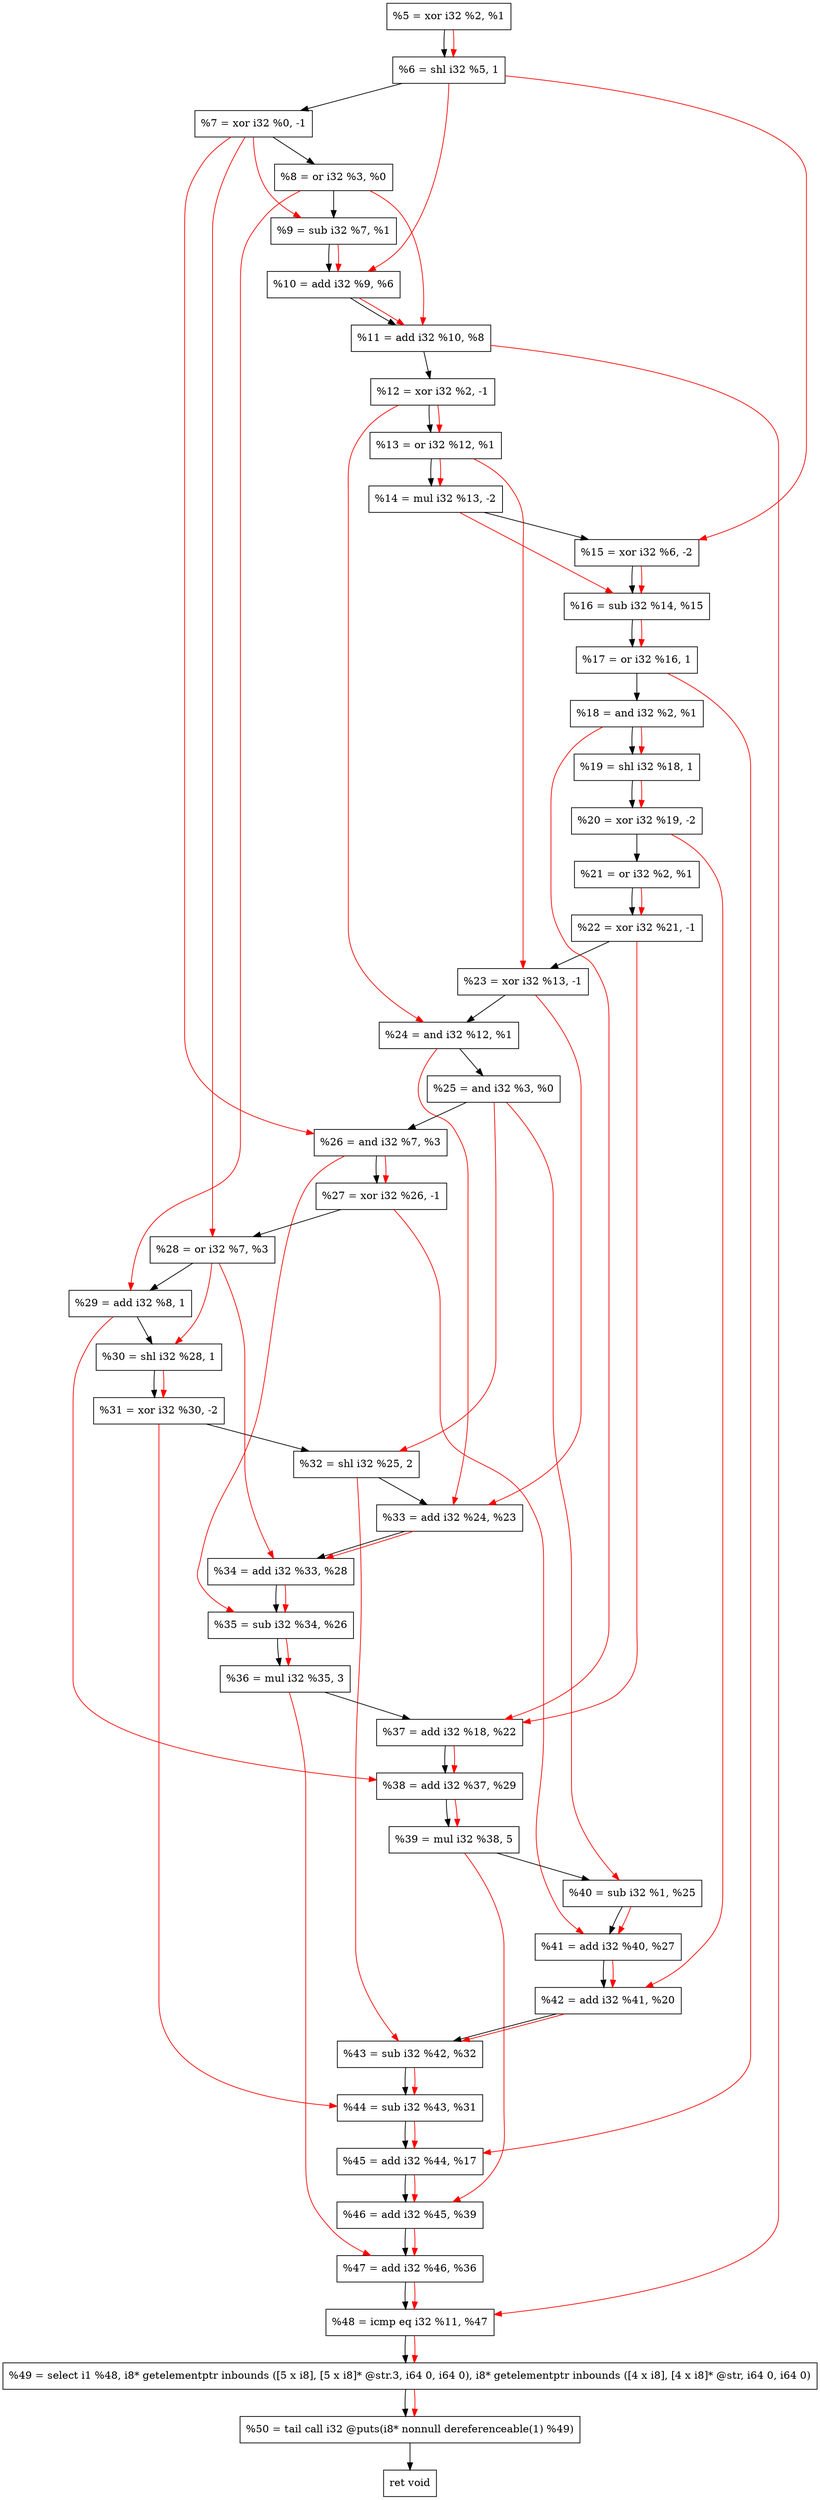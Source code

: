 digraph "DFG for'crackme' function" {
	Node0x6cdb70[shape=record, label="  %5 = xor i32 %2, %1"];
	Node0x6ce1f0[shape=record, label="  %6 = shl i32 %5, 1"];
	Node0x6ce290[shape=record, label="  %7 = xor i32 %0, -1"];
	Node0x6ce300[shape=record, label="  %8 = or i32 %3, %0"];
	Node0x6ce370[shape=record, label="  %9 = sub i32 %7, %1"];
	Node0x6ce3e0[shape=record, label="  %10 = add i32 %9, %6"];
	Node0x6ce450[shape=record, label="  %11 = add i32 %10, %8"];
	Node0x6ce4c0[shape=record, label="  %12 = xor i32 %2, -1"];
	Node0x6ce530[shape=record, label="  %13 = or i32 %12, %1"];
	Node0x6ce5d0[shape=record, label="  %14 = mul i32 %13, -2"];
	Node0x6ce640[shape=record, label="  %15 = xor i32 %6, -2"];
	Node0x6ce6b0[shape=record, label="  %16 = sub i32 %14, %15"];
	Node0x6ce720[shape=record, label="  %17 = or i32 %16, 1"];
	Node0x6ce790[shape=record, label="  %18 = and i32 %2, %1"];
	Node0x6ce800[shape=record, label="  %19 = shl i32 %18, 1"];
	Node0x6ce870[shape=record, label="  %20 = xor i32 %19, -2"];
	Node0x6ce8e0[shape=record, label="  %21 = or i32 %2, %1"];
	Node0x6ce950[shape=record, label="  %22 = xor i32 %21, -1"];
	Node0x6ce9c0[shape=record, label="  %23 = xor i32 %13, -1"];
	Node0x6cea30[shape=record, label="  %24 = and i32 %12, %1"];
	Node0x6ceaa0[shape=record, label="  %25 = and i32 %3, %0"];
	Node0x6ceb10[shape=record, label="  %26 = and i32 %7, %3"];
	Node0x6ceb80[shape=record, label="  %27 = xor i32 %26, -1"];
	Node0x6cebf0[shape=record, label="  %28 = or i32 %7, %3"];
	Node0x6cec60[shape=record, label="  %29 = add i32 %8, 1"];
	Node0x6cecd0[shape=record, label="  %30 = shl i32 %28, 1"];
	Node0x6ced40[shape=record, label="  %31 = xor i32 %30, -2"];
	Node0x6cede0[shape=record, label="  %32 = shl i32 %25, 2"];
	Node0x6cf060[shape=record, label="  %33 = add i32 %24, %23"];
	Node0x6cf0d0[shape=record, label="  %34 = add i32 %33, %28"];
	Node0x6cf140[shape=record, label="  %35 = sub i32 %34, %26"];
	Node0x6cf1e0[shape=record, label="  %36 = mul i32 %35, 3"];
	Node0x6cf250[shape=record, label="  %37 = add i32 %18, %22"];
	Node0x6cf2c0[shape=record, label="  %38 = add i32 %37, %29"];
	Node0x6cf360[shape=record, label="  %39 = mul i32 %38, 5"];
	Node0x6cf3d0[shape=record, label="  %40 = sub i32 %1, %25"];
	Node0x6cf440[shape=record, label="  %41 = add i32 %40, %27"];
	Node0x6cf4b0[shape=record, label="  %42 = add i32 %41, %20"];
	Node0x6cf520[shape=record, label="  %43 = sub i32 %42, %32"];
	Node0x6cf590[shape=record, label="  %44 = sub i32 %43, %31"];
	Node0x6cf600[shape=record, label="  %45 = add i32 %44, %17"];
	Node0x6cf670[shape=record, label="  %46 = add i32 %45, %39"];
	Node0x6cf6e0[shape=record, label="  %47 = add i32 %46, %36"];
	Node0x6cf750[shape=record, label="  %48 = icmp eq i32 %11, %47"];
	Node0x66e268[shape=record, label="  %49 = select i1 %48, i8* getelementptr inbounds ([5 x i8], [5 x i8]* @str.3, i64 0, i64 0), i8* getelementptr inbounds ([4 x i8], [4 x i8]* @str, i64 0, i64 0)"];
	Node0x6cfbf0[shape=record, label="  %50 = tail call i32 @puts(i8* nonnull dereferenceable(1) %49)"];
	Node0x6cfc40[shape=record, label="  ret void"];
	Node0x6cdb70 -> Node0x6ce1f0;
	Node0x6ce1f0 -> Node0x6ce290;
	Node0x6ce290 -> Node0x6ce300;
	Node0x6ce300 -> Node0x6ce370;
	Node0x6ce370 -> Node0x6ce3e0;
	Node0x6ce3e0 -> Node0x6ce450;
	Node0x6ce450 -> Node0x6ce4c0;
	Node0x6ce4c0 -> Node0x6ce530;
	Node0x6ce530 -> Node0x6ce5d0;
	Node0x6ce5d0 -> Node0x6ce640;
	Node0x6ce640 -> Node0x6ce6b0;
	Node0x6ce6b0 -> Node0x6ce720;
	Node0x6ce720 -> Node0x6ce790;
	Node0x6ce790 -> Node0x6ce800;
	Node0x6ce800 -> Node0x6ce870;
	Node0x6ce870 -> Node0x6ce8e0;
	Node0x6ce8e0 -> Node0x6ce950;
	Node0x6ce950 -> Node0x6ce9c0;
	Node0x6ce9c0 -> Node0x6cea30;
	Node0x6cea30 -> Node0x6ceaa0;
	Node0x6ceaa0 -> Node0x6ceb10;
	Node0x6ceb10 -> Node0x6ceb80;
	Node0x6ceb80 -> Node0x6cebf0;
	Node0x6cebf0 -> Node0x6cec60;
	Node0x6cec60 -> Node0x6cecd0;
	Node0x6cecd0 -> Node0x6ced40;
	Node0x6ced40 -> Node0x6cede0;
	Node0x6cede0 -> Node0x6cf060;
	Node0x6cf060 -> Node0x6cf0d0;
	Node0x6cf0d0 -> Node0x6cf140;
	Node0x6cf140 -> Node0x6cf1e0;
	Node0x6cf1e0 -> Node0x6cf250;
	Node0x6cf250 -> Node0x6cf2c0;
	Node0x6cf2c0 -> Node0x6cf360;
	Node0x6cf360 -> Node0x6cf3d0;
	Node0x6cf3d0 -> Node0x6cf440;
	Node0x6cf440 -> Node0x6cf4b0;
	Node0x6cf4b0 -> Node0x6cf520;
	Node0x6cf520 -> Node0x6cf590;
	Node0x6cf590 -> Node0x6cf600;
	Node0x6cf600 -> Node0x6cf670;
	Node0x6cf670 -> Node0x6cf6e0;
	Node0x6cf6e0 -> Node0x6cf750;
	Node0x6cf750 -> Node0x66e268;
	Node0x66e268 -> Node0x6cfbf0;
	Node0x6cfbf0 -> Node0x6cfc40;
edge [color=red]
	Node0x6cdb70 -> Node0x6ce1f0;
	Node0x6ce290 -> Node0x6ce370;
	Node0x6ce370 -> Node0x6ce3e0;
	Node0x6ce1f0 -> Node0x6ce3e0;
	Node0x6ce3e0 -> Node0x6ce450;
	Node0x6ce300 -> Node0x6ce450;
	Node0x6ce4c0 -> Node0x6ce530;
	Node0x6ce530 -> Node0x6ce5d0;
	Node0x6ce1f0 -> Node0x6ce640;
	Node0x6ce5d0 -> Node0x6ce6b0;
	Node0x6ce640 -> Node0x6ce6b0;
	Node0x6ce6b0 -> Node0x6ce720;
	Node0x6ce790 -> Node0x6ce800;
	Node0x6ce800 -> Node0x6ce870;
	Node0x6ce8e0 -> Node0x6ce950;
	Node0x6ce530 -> Node0x6ce9c0;
	Node0x6ce4c0 -> Node0x6cea30;
	Node0x6ce290 -> Node0x6ceb10;
	Node0x6ceb10 -> Node0x6ceb80;
	Node0x6ce290 -> Node0x6cebf0;
	Node0x6ce300 -> Node0x6cec60;
	Node0x6cebf0 -> Node0x6cecd0;
	Node0x6cecd0 -> Node0x6ced40;
	Node0x6ceaa0 -> Node0x6cede0;
	Node0x6cea30 -> Node0x6cf060;
	Node0x6ce9c0 -> Node0x6cf060;
	Node0x6cf060 -> Node0x6cf0d0;
	Node0x6cebf0 -> Node0x6cf0d0;
	Node0x6cf0d0 -> Node0x6cf140;
	Node0x6ceb10 -> Node0x6cf140;
	Node0x6cf140 -> Node0x6cf1e0;
	Node0x6ce790 -> Node0x6cf250;
	Node0x6ce950 -> Node0x6cf250;
	Node0x6cf250 -> Node0x6cf2c0;
	Node0x6cec60 -> Node0x6cf2c0;
	Node0x6cf2c0 -> Node0x6cf360;
	Node0x6ceaa0 -> Node0x6cf3d0;
	Node0x6cf3d0 -> Node0x6cf440;
	Node0x6ceb80 -> Node0x6cf440;
	Node0x6cf440 -> Node0x6cf4b0;
	Node0x6ce870 -> Node0x6cf4b0;
	Node0x6cf4b0 -> Node0x6cf520;
	Node0x6cede0 -> Node0x6cf520;
	Node0x6cf520 -> Node0x6cf590;
	Node0x6ced40 -> Node0x6cf590;
	Node0x6cf590 -> Node0x6cf600;
	Node0x6ce720 -> Node0x6cf600;
	Node0x6cf600 -> Node0x6cf670;
	Node0x6cf360 -> Node0x6cf670;
	Node0x6cf670 -> Node0x6cf6e0;
	Node0x6cf1e0 -> Node0x6cf6e0;
	Node0x6ce450 -> Node0x6cf750;
	Node0x6cf6e0 -> Node0x6cf750;
	Node0x6cf750 -> Node0x66e268;
	Node0x66e268 -> Node0x6cfbf0;
}
